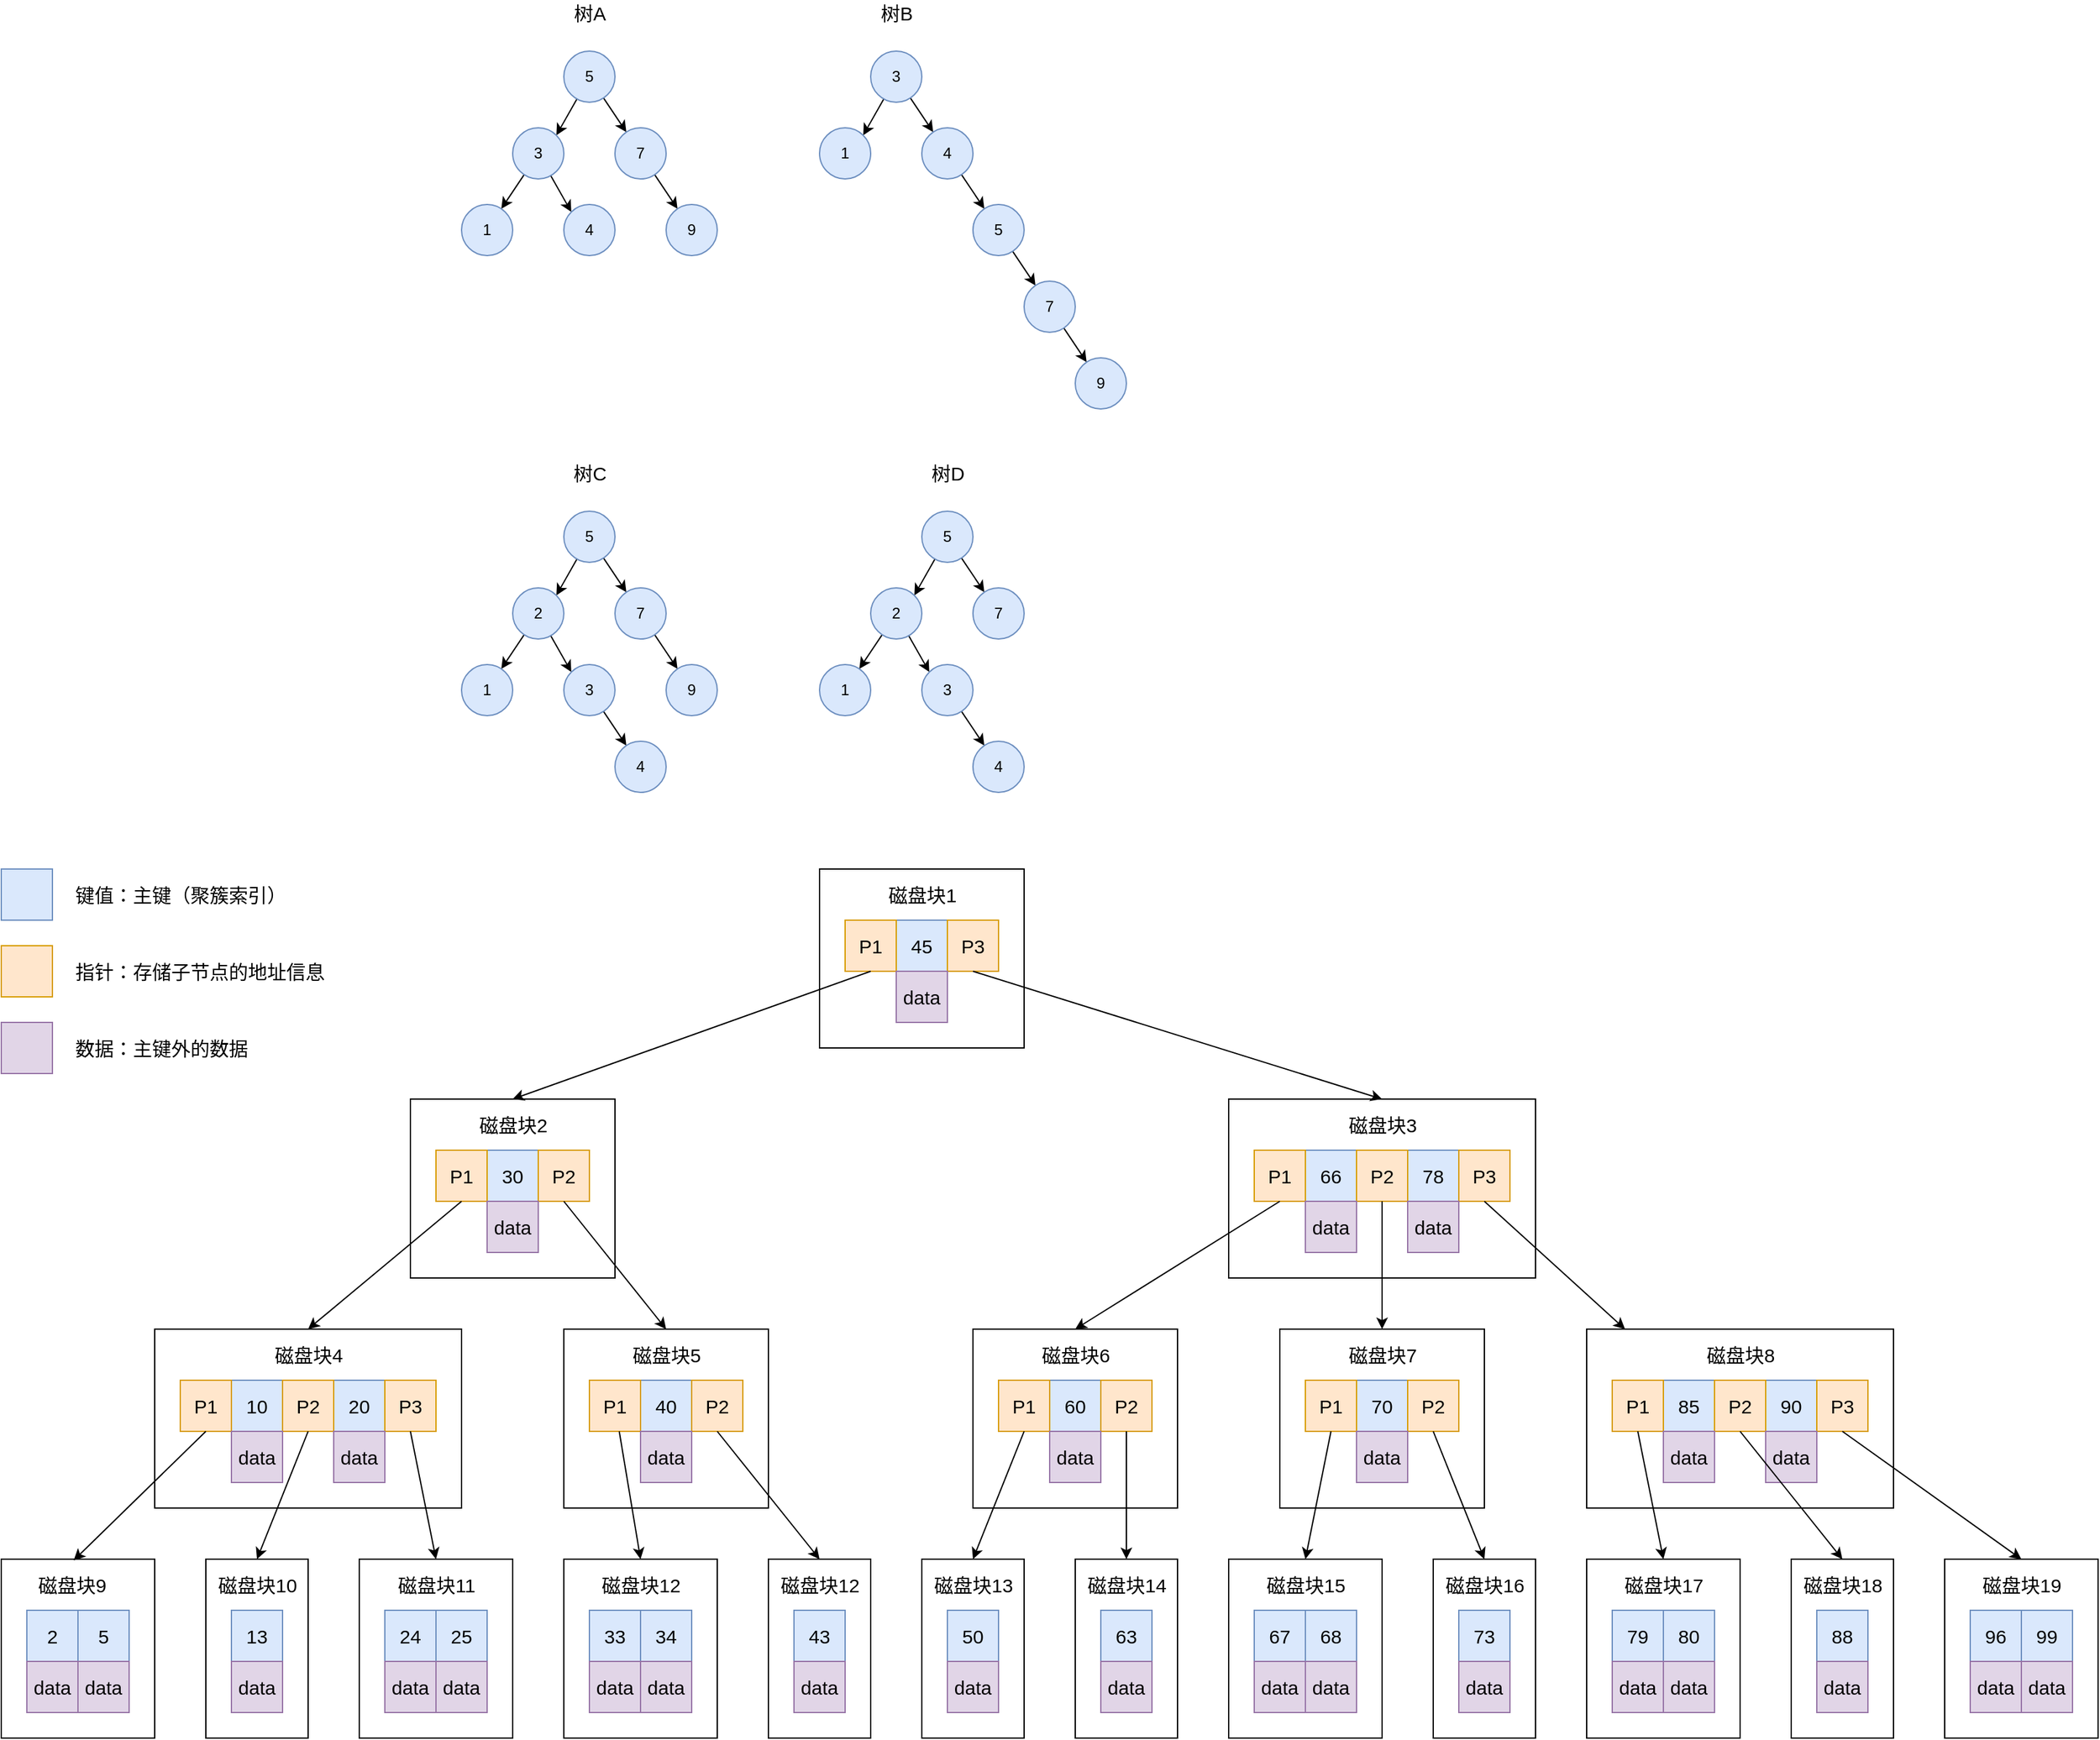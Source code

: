 <mxfile version="19.0.0" type="github">
  <diagram id="R_80vvvkc3iU0kmPE42c" name="Page-1">
    <mxGraphModel dx="1716" dy="377" grid="1" gridSize="10" guides="1" tooltips="1" connect="1" arrows="1" fold="1" page="1" pageScale="1" pageWidth="1000" pageHeight="1000" math="0" shadow="0">
      <root>
        <mxCell id="0" />
        <mxCell id="1" parent="0" />
        <mxCell id="Pf0RHAEw8RVajDY7MxNQ-4" style="rounded=0;orthogonalLoop=1;jettySize=auto;html=1;entryX=1;entryY=0;entryDx=0;entryDy=0;" edge="1" parent="1" source="Pf0RHAEw8RVajDY7MxNQ-1" target="Pf0RHAEw8RVajDY7MxNQ-2">
          <mxGeometry relative="1" as="geometry" />
        </mxCell>
        <mxCell id="Pf0RHAEw8RVajDY7MxNQ-5" style="edgeStyle=none;rounded=0;orthogonalLoop=1;jettySize=auto;html=1;" edge="1" parent="1" source="Pf0RHAEw8RVajDY7MxNQ-1" target="Pf0RHAEw8RVajDY7MxNQ-3">
          <mxGeometry relative="1" as="geometry" />
        </mxCell>
        <mxCell id="Pf0RHAEw8RVajDY7MxNQ-1" value="5" style="ellipse;whiteSpace=wrap;html=1;aspect=fixed;fillColor=#dae8fc;strokeColor=#6c8ebf;" vertex="1" parent="1">
          <mxGeometry x="240" y="120" width="40" height="40" as="geometry" />
        </mxCell>
        <mxCell id="Pf0RHAEw8RVajDY7MxNQ-9" style="edgeStyle=none;rounded=0;orthogonalLoop=1;jettySize=auto;html=1;" edge="1" parent="1" source="Pf0RHAEw8RVajDY7MxNQ-2" target="Pf0RHAEw8RVajDY7MxNQ-6">
          <mxGeometry relative="1" as="geometry" />
        </mxCell>
        <mxCell id="Pf0RHAEw8RVajDY7MxNQ-10" style="edgeStyle=none;rounded=0;orthogonalLoop=1;jettySize=auto;html=1;entryX=0;entryY=0;entryDx=0;entryDy=0;" edge="1" parent="1" source="Pf0RHAEw8RVajDY7MxNQ-2" target="Pf0RHAEw8RVajDY7MxNQ-7">
          <mxGeometry relative="1" as="geometry" />
        </mxCell>
        <mxCell id="Pf0RHAEw8RVajDY7MxNQ-2" value="3" style="ellipse;whiteSpace=wrap;html=1;aspect=fixed;fillColor=#dae8fc;strokeColor=#6c8ebf;" vertex="1" parent="1">
          <mxGeometry x="200" y="180" width="40" height="40" as="geometry" />
        </mxCell>
        <mxCell id="Pf0RHAEw8RVajDY7MxNQ-11" style="edgeStyle=none;rounded=0;orthogonalLoop=1;jettySize=auto;html=1;" edge="1" parent="1" source="Pf0RHAEw8RVajDY7MxNQ-3" target="Pf0RHAEw8RVajDY7MxNQ-8">
          <mxGeometry relative="1" as="geometry" />
        </mxCell>
        <mxCell id="Pf0RHAEw8RVajDY7MxNQ-3" value="7" style="ellipse;whiteSpace=wrap;html=1;aspect=fixed;fillColor=#dae8fc;strokeColor=#6c8ebf;" vertex="1" parent="1">
          <mxGeometry x="280" y="180" width="40" height="40" as="geometry" />
        </mxCell>
        <mxCell id="Pf0RHAEw8RVajDY7MxNQ-6" value="1" style="ellipse;whiteSpace=wrap;html=1;aspect=fixed;fillColor=#dae8fc;strokeColor=#6c8ebf;" vertex="1" parent="1">
          <mxGeometry x="160" y="240" width="40" height="40" as="geometry" />
        </mxCell>
        <mxCell id="Pf0RHAEw8RVajDY7MxNQ-7" value="4" style="ellipse;whiteSpace=wrap;html=1;aspect=fixed;fillColor=#dae8fc;strokeColor=#6c8ebf;" vertex="1" parent="1">
          <mxGeometry x="240" y="240" width="40" height="40" as="geometry" />
        </mxCell>
        <mxCell id="Pf0RHAEw8RVajDY7MxNQ-8" value="9" style="ellipse;whiteSpace=wrap;html=1;aspect=fixed;fillColor=#dae8fc;strokeColor=#6c8ebf;" vertex="1" parent="1">
          <mxGeometry x="320" y="240" width="40" height="40" as="geometry" />
        </mxCell>
        <mxCell id="Pf0RHAEw8RVajDY7MxNQ-12" style="rounded=0;orthogonalLoop=1;jettySize=auto;html=1;entryX=1;entryY=0;entryDx=0;entryDy=0;" edge="1" parent="1" source="Pf0RHAEw8RVajDY7MxNQ-14" target="Pf0RHAEw8RVajDY7MxNQ-17">
          <mxGeometry relative="1" as="geometry" />
        </mxCell>
        <mxCell id="Pf0RHAEw8RVajDY7MxNQ-13" style="edgeStyle=none;rounded=0;orthogonalLoop=1;jettySize=auto;html=1;" edge="1" parent="1" source="Pf0RHAEw8RVajDY7MxNQ-14" target="Pf0RHAEw8RVajDY7MxNQ-19">
          <mxGeometry relative="1" as="geometry" />
        </mxCell>
        <mxCell id="Pf0RHAEw8RVajDY7MxNQ-14" value="3" style="ellipse;whiteSpace=wrap;html=1;aspect=fixed;fillColor=#dae8fc;strokeColor=#6c8ebf;" vertex="1" parent="1">
          <mxGeometry x="480" y="120" width="40" height="40" as="geometry" />
        </mxCell>
        <mxCell id="Pf0RHAEw8RVajDY7MxNQ-17" value="1" style="ellipse;whiteSpace=wrap;html=1;aspect=fixed;fillColor=#dae8fc;strokeColor=#6c8ebf;" vertex="1" parent="1">
          <mxGeometry x="440" y="180" width="40" height="40" as="geometry" />
        </mxCell>
        <mxCell id="Pf0RHAEw8RVajDY7MxNQ-18" style="edgeStyle=none;rounded=0;orthogonalLoop=1;jettySize=auto;html=1;" edge="1" parent="1" source="Pf0RHAEw8RVajDY7MxNQ-19" target="Pf0RHAEw8RVajDY7MxNQ-22">
          <mxGeometry relative="1" as="geometry" />
        </mxCell>
        <mxCell id="Pf0RHAEw8RVajDY7MxNQ-19" value="4" style="ellipse;whiteSpace=wrap;html=1;aspect=fixed;fillColor=#dae8fc;strokeColor=#6c8ebf;" vertex="1" parent="1">
          <mxGeometry x="520" y="180" width="40" height="40" as="geometry" />
        </mxCell>
        <mxCell id="Pf0RHAEw8RVajDY7MxNQ-24" style="edgeStyle=none;rounded=0;orthogonalLoop=1;jettySize=auto;html=1;" edge="1" parent="1" source="Pf0RHAEw8RVajDY7MxNQ-22" target="Pf0RHAEw8RVajDY7MxNQ-23">
          <mxGeometry relative="1" as="geometry" />
        </mxCell>
        <mxCell id="Pf0RHAEw8RVajDY7MxNQ-22" value="5" style="ellipse;whiteSpace=wrap;html=1;aspect=fixed;fillColor=#dae8fc;strokeColor=#6c8ebf;" vertex="1" parent="1">
          <mxGeometry x="560" y="240" width="40" height="40" as="geometry" />
        </mxCell>
        <mxCell id="Pf0RHAEw8RVajDY7MxNQ-28" style="edgeStyle=none;rounded=0;orthogonalLoop=1;jettySize=auto;html=1;fontSize=15;" edge="1" parent="1" source="Pf0RHAEw8RVajDY7MxNQ-23" target="Pf0RHAEw8RVajDY7MxNQ-27">
          <mxGeometry relative="1" as="geometry" />
        </mxCell>
        <mxCell id="Pf0RHAEw8RVajDY7MxNQ-23" value="7" style="ellipse;whiteSpace=wrap;html=1;aspect=fixed;fillColor=#dae8fc;strokeColor=#6c8ebf;" vertex="1" parent="1">
          <mxGeometry x="600" y="300" width="40" height="40" as="geometry" />
        </mxCell>
        <mxCell id="Pf0RHAEw8RVajDY7MxNQ-25" value="树A" style="text;html=1;align=center;verticalAlign=middle;resizable=0;points=[];autosize=1;strokeColor=none;fillColor=none;fontSize=15;" vertex="1" parent="1">
          <mxGeometry x="240" y="80" width="40" height="20" as="geometry" />
        </mxCell>
        <mxCell id="Pf0RHAEw8RVajDY7MxNQ-26" value="树B" style="text;html=1;align=center;verticalAlign=middle;resizable=0;points=[];autosize=1;strokeColor=none;fillColor=none;fontSize=15;" vertex="1" parent="1">
          <mxGeometry x="480" y="80" width="40" height="20" as="geometry" />
        </mxCell>
        <mxCell id="Pf0RHAEw8RVajDY7MxNQ-27" value="9" style="ellipse;whiteSpace=wrap;html=1;aspect=fixed;fillColor=#dae8fc;strokeColor=#6c8ebf;" vertex="1" parent="1">
          <mxGeometry x="640" y="360" width="40" height="40" as="geometry" />
        </mxCell>
        <mxCell id="Pf0RHAEw8RVajDY7MxNQ-29" style="rounded=0;orthogonalLoop=1;jettySize=auto;html=1;entryX=1;entryY=0;entryDx=0;entryDy=0;" edge="1" parent="1" source="Pf0RHAEw8RVajDY7MxNQ-31" target="Pf0RHAEw8RVajDY7MxNQ-34">
          <mxGeometry relative="1" as="geometry" />
        </mxCell>
        <mxCell id="Pf0RHAEw8RVajDY7MxNQ-30" style="edgeStyle=none;rounded=0;orthogonalLoop=1;jettySize=auto;html=1;" edge="1" parent="1" source="Pf0RHAEw8RVajDY7MxNQ-31" target="Pf0RHAEw8RVajDY7MxNQ-36">
          <mxGeometry relative="1" as="geometry" />
        </mxCell>
        <mxCell id="Pf0RHAEw8RVajDY7MxNQ-31" value="5" style="ellipse;whiteSpace=wrap;html=1;aspect=fixed;fillColor=#dae8fc;strokeColor=#6c8ebf;" vertex="1" parent="1">
          <mxGeometry x="240" y="480" width="40" height="40" as="geometry" />
        </mxCell>
        <mxCell id="Pf0RHAEw8RVajDY7MxNQ-32" style="edgeStyle=none;rounded=0;orthogonalLoop=1;jettySize=auto;html=1;" edge="1" parent="1" source="Pf0RHAEw8RVajDY7MxNQ-34" target="Pf0RHAEw8RVajDY7MxNQ-37">
          <mxGeometry relative="1" as="geometry" />
        </mxCell>
        <mxCell id="Pf0RHAEw8RVajDY7MxNQ-33" style="edgeStyle=none;rounded=0;orthogonalLoop=1;jettySize=auto;html=1;entryX=0;entryY=0;entryDx=0;entryDy=0;" edge="1" parent="1" source="Pf0RHAEw8RVajDY7MxNQ-34" target="Pf0RHAEw8RVajDY7MxNQ-38">
          <mxGeometry relative="1" as="geometry" />
        </mxCell>
        <mxCell id="Pf0RHAEw8RVajDY7MxNQ-34" value="2" style="ellipse;whiteSpace=wrap;html=1;aspect=fixed;fillColor=#dae8fc;strokeColor=#6c8ebf;" vertex="1" parent="1">
          <mxGeometry x="200" y="540" width="40" height="40" as="geometry" />
        </mxCell>
        <mxCell id="Pf0RHAEw8RVajDY7MxNQ-35" style="edgeStyle=none;rounded=0;orthogonalLoop=1;jettySize=auto;html=1;" edge="1" parent="1" source="Pf0RHAEw8RVajDY7MxNQ-36" target="Pf0RHAEw8RVajDY7MxNQ-39">
          <mxGeometry relative="1" as="geometry" />
        </mxCell>
        <mxCell id="Pf0RHAEw8RVajDY7MxNQ-36" value="7" style="ellipse;whiteSpace=wrap;html=1;aspect=fixed;fillColor=#dae8fc;strokeColor=#6c8ebf;" vertex="1" parent="1">
          <mxGeometry x="280" y="540" width="40" height="40" as="geometry" />
        </mxCell>
        <mxCell id="Pf0RHAEw8RVajDY7MxNQ-37" value="1" style="ellipse;whiteSpace=wrap;html=1;aspect=fixed;fillColor=#dae8fc;strokeColor=#6c8ebf;" vertex="1" parent="1">
          <mxGeometry x="160" y="600" width="40" height="40" as="geometry" />
        </mxCell>
        <mxCell id="Pf0RHAEw8RVajDY7MxNQ-42" style="edgeStyle=none;rounded=0;orthogonalLoop=1;jettySize=auto;html=1;fontSize=15;" edge="1" parent="1" source="Pf0RHAEw8RVajDY7MxNQ-38" target="Pf0RHAEw8RVajDY7MxNQ-41">
          <mxGeometry relative="1" as="geometry" />
        </mxCell>
        <mxCell id="Pf0RHAEw8RVajDY7MxNQ-38" value="3" style="ellipse;whiteSpace=wrap;html=1;aspect=fixed;fillColor=#dae8fc;strokeColor=#6c8ebf;" vertex="1" parent="1">
          <mxGeometry x="240" y="600" width="40" height="40" as="geometry" />
        </mxCell>
        <mxCell id="Pf0RHAEw8RVajDY7MxNQ-39" value="9" style="ellipse;whiteSpace=wrap;html=1;aspect=fixed;fillColor=#dae8fc;strokeColor=#6c8ebf;" vertex="1" parent="1">
          <mxGeometry x="320" y="600" width="40" height="40" as="geometry" />
        </mxCell>
        <mxCell id="Pf0RHAEw8RVajDY7MxNQ-40" value="树C" style="text;html=1;align=center;verticalAlign=middle;resizable=0;points=[];autosize=1;strokeColor=none;fillColor=none;fontSize=15;" vertex="1" parent="1">
          <mxGeometry x="240" y="440" width="40" height="20" as="geometry" />
        </mxCell>
        <mxCell id="Pf0RHAEw8RVajDY7MxNQ-41" value="4" style="ellipse;whiteSpace=wrap;html=1;aspect=fixed;fillColor=#dae8fc;strokeColor=#6c8ebf;" vertex="1" parent="1">
          <mxGeometry x="280" y="660" width="40" height="40" as="geometry" />
        </mxCell>
        <mxCell id="Pf0RHAEw8RVajDY7MxNQ-43" style="rounded=0;orthogonalLoop=1;jettySize=auto;html=1;entryX=1;entryY=0;entryDx=0;entryDy=0;" edge="1" parent="1" source="Pf0RHAEw8RVajDY7MxNQ-45" target="Pf0RHAEw8RVajDY7MxNQ-48">
          <mxGeometry relative="1" as="geometry" />
        </mxCell>
        <mxCell id="Pf0RHAEw8RVajDY7MxNQ-44" style="edgeStyle=none;rounded=0;orthogonalLoop=1;jettySize=auto;html=1;" edge="1" parent="1" source="Pf0RHAEw8RVajDY7MxNQ-45" target="Pf0RHAEw8RVajDY7MxNQ-50">
          <mxGeometry relative="1" as="geometry" />
        </mxCell>
        <mxCell id="Pf0RHAEw8RVajDY7MxNQ-45" value="5" style="ellipse;whiteSpace=wrap;html=1;aspect=fixed;fillColor=#dae8fc;strokeColor=#6c8ebf;" vertex="1" parent="1">
          <mxGeometry x="520" y="480" width="40" height="40" as="geometry" />
        </mxCell>
        <mxCell id="Pf0RHAEw8RVajDY7MxNQ-46" style="edgeStyle=none;rounded=0;orthogonalLoop=1;jettySize=auto;html=1;" edge="1" parent="1" source="Pf0RHAEw8RVajDY7MxNQ-48" target="Pf0RHAEw8RVajDY7MxNQ-51">
          <mxGeometry relative="1" as="geometry" />
        </mxCell>
        <mxCell id="Pf0RHAEw8RVajDY7MxNQ-47" style="edgeStyle=none;rounded=0;orthogonalLoop=1;jettySize=auto;html=1;entryX=0;entryY=0;entryDx=0;entryDy=0;" edge="1" parent="1" source="Pf0RHAEw8RVajDY7MxNQ-48" target="Pf0RHAEw8RVajDY7MxNQ-53">
          <mxGeometry relative="1" as="geometry" />
        </mxCell>
        <mxCell id="Pf0RHAEw8RVajDY7MxNQ-48" value="2" style="ellipse;whiteSpace=wrap;html=1;aspect=fixed;fillColor=#dae8fc;strokeColor=#6c8ebf;" vertex="1" parent="1">
          <mxGeometry x="480" y="540" width="40" height="40" as="geometry" />
        </mxCell>
        <mxCell id="Pf0RHAEw8RVajDY7MxNQ-50" value="7" style="ellipse;whiteSpace=wrap;html=1;aspect=fixed;fillColor=#dae8fc;strokeColor=#6c8ebf;" vertex="1" parent="1">
          <mxGeometry x="560" y="540" width="40" height="40" as="geometry" />
        </mxCell>
        <mxCell id="Pf0RHAEw8RVajDY7MxNQ-51" value="1" style="ellipse;whiteSpace=wrap;html=1;aspect=fixed;fillColor=#dae8fc;strokeColor=#6c8ebf;" vertex="1" parent="1">
          <mxGeometry x="440" y="600" width="40" height="40" as="geometry" />
        </mxCell>
        <mxCell id="Pf0RHAEw8RVajDY7MxNQ-52" style="edgeStyle=none;rounded=0;orthogonalLoop=1;jettySize=auto;html=1;fontSize=15;" edge="1" parent="1" source="Pf0RHAEw8RVajDY7MxNQ-53" target="Pf0RHAEw8RVajDY7MxNQ-56">
          <mxGeometry relative="1" as="geometry" />
        </mxCell>
        <mxCell id="Pf0RHAEw8RVajDY7MxNQ-53" value="3" style="ellipse;whiteSpace=wrap;html=1;aspect=fixed;fillColor=#dae8fc;strokeColor=#6c8ebf;" vertex="1" parent="1">
          <mxGeometry x="520" y="600" width="40" height="40" as="geometry" />
        </mxCell>
        <mxCell id="Pf0RHAEw8RVajDY7MxNQ-55" value="树D" style="text;html=1;align=center;verticalAlign=middle;resizable=0;points=[];autosize=1;strokeColor=none;fillColor=none;fontSize=15;" vertex="1" parent="1">
          <mxGeometry x="520" y="440" width="40" height="20" as="geometry" />
        </mxCell>
        <mxCell id="Pf0RHAEw8RVajDY7MxNQ-56" value="4" style="ellipse;whiteSpace=wrap;html=1;aspect=fixed;fillColor=#dae8fc;strokeColor=#6c8ebf;" vertex="1" parent="1">
          <mxGeometry x="560" y="660" width="40" height="40" as="geometry" />
        </mxCell>
        <mxCell id="Pf0RHAEw8RVajDY7MxNQ-81" value="" style="group" vertex="1" connectable="0" parent="1">
          <mxGeometry x="760" y="940" width="240" height="140" as="geometry" />
        </mxCell>
        <mxCell id="Pf0RHAEw8RVajDY7MxNQ-82" value="" style="rounded=0;whiteSpace=wrap;html=1;fontSize=15;" vertex="1" parent="Pf0RHAEw8RVajDY7MxNQ-81">
          <mxGeometry width="240" height="140" as="geometry" />
        </mxCell>
        <mxCell id="Pf0RHAEw8RVajDY7MxNQ-83" value="" style="rounded=0;whiteSpace=wrap;html=1;fontSize=15;" vertex="1" parent="Pf0RHAEw8RVajDY7MxNQ-81">
          <mxGeometry x="20" y="40" width="40" height="40" as="geometry" />
        </mxCell>
        <mxCell id="Pf0RHAEw8RVajDY7MxNQ-84" value="66" style="rounded=0;whiteSpace=wrap;html=1;fontSize=15;fillColor=#dae8fc;strokeColor=#6c8ebf;" vertex="1" parent="Pf0RHAEw8RVajDY7MxNQ-81">
          <mxGeometry x="60" y="40" width="40" height="40" as="geometry" />
        </mxCell>
        <mxCell id="Pf0RHAEw8RVajDY7MxNQ-85" value="" style="rounded=0;whiteSpace=wrap;html=1;fontSize=15;" vertex="1" parent="Pf0RHAEw8RVajDY7MxNQ-81">
          <mxGeometry x="100" y="40" width="40" height="40" as="geometry" />
        </mxCell>
        <mxCell id="Pf0RHAEw8RVajDY7MxNQ-86" value="78" style="rounded=0;whiteSpace=wrap;html=1;fontSize=15;fillColor=#dae8fc;strokeColor=#6c8ebf;" vertex="1" parent="Pf0RHAEw8RVajDY7MxNQ-81">
          <mxGeometry x="140" y="40" width="40" height="40" as="geometry" />
        </mxCell>
        <mxCell id="Pf0RHAEw8RVajDY7MxNQ-87" value="P3" style="rounded=0;whiteSpace=wrap;html=1;fontSize=15;fillColor=#ffe6cc;strokeColor=#d79b00;" vertex="1" parent="Pf0RHAEw8RVajDY7MxNQ-81">
          <mxGeometry x="180" y="40" width="40" height="40" as="geometry" />
        </mxCell>
        <mxCell id="Pf0RHAEw8RVajDY7MxNQ-88" value="P1" style="rounded=0;whiteSpace=wrap;html=1;fontSize=15;fillColor=#ffe6cc;strokeColor=#d79b00;" vertex="1" parent="Pf0RHAEw8RVajDY7MxNQ-81">
          <mxGeometry x="20" y="40" width="40" height="40" as="geometry" />
        </mxCell>
        <mxCell id="Pf0RHAEw8RVajDY7MxNQ-89" value="P2" style="rounded=0;whiteSpace=wrap;html=1;fontSize=15;fillColor=#ffe6cc;strokeColor=#d79b00;" vertex="1" parent="Pf0RHAEw8RVajDY7MxNQ-81">
          <mxGeometry x="100" y="40" width="40" height="40" as="geometry" />
        </mxCell>
        <mxCell id="Pf0RHAEw8RVajDY7MxNQ-90" value="data" style="rounded=0;whiteSpace=wrap;html=1;fontSize=15;fillColor=#e1d5e7;strokeColor=#9673a6;" vertex="1" parent="Pf0RHAEw8RVajDY7MxNQ-81">
          <mxGeometry x="140" y="80" width="40" height="40" as="geometry" />
        </mxCell>
        <mxCell id="Pf0RHAEw8RVajDY7MxNQ-91" value="data" style="rounded=0;whiteSpace=wrap;html=1;fontSize=15;fillColor=#e1d5e7;strokeColor=#9673a6;" vertex="1" parent="Pf0RHAEw8RVajDY7MxNQ-81">
          <mxGeometry x="60" y="80" width="40" height="40" as="geometry" />
        </mxCell>
        <mxCell id="Pf0RHAEw8RVajDY7MxNQ-92" value="磁盘块3" style="text;html=1;align=center;verticalAlign=middle;resizable=0;points=[];autosize=1;strokeColor=none;fillColor=none;fontSize=15;" vertex="1" parent="Pf0RHAEw8RVajDY7MxNQ-81">
          <mxGeometry x="85" y="10" width="70" height="20" as="geometry" />
        </mxCell>
        <mxCell id="Pf0RHAEw8RVajDY7MxNQ-95" value="" style="group" vertex="1" connectable="0" parent="1">
          <mxGeometry x="120" y="940" width="160" height="140" as="geometry" />
        </mxCell>
        <mxCell id="Pf0RHAEw8RVajDY7MxNQ-70" value="" style="rounded=0;whiteSpace=wrap;html=1;fontSize=15;" vertex="1" parent="Pf0RHAEw8RVajDY7MxNQ-95">
          <mxGeometry width="160" height="140" as="geometry" />
        </mxCell>
        <mxCell id="Pf0RHAEw8RVajDY7MxNQ-71" value="" style="rounded=0;whiteSpace=wrap;html=1;fontSize=15;" vertex="1" parent="Pf0RHAEw8RVajDY7MxNQ-95">
          <mxGeometry x="20" y="40" width="40" height="40" as="geometry" />
        </mxCell>
        <mxCell id="Pf0RHAEw8RVajDY7MxNQ-72" value="30" style="rounded=0;whiteSpace=wrap;html=1;fontSize=15;fillColor=#dae8fc;strokeColor=#6c8ebf;" vertex="1" parent="Pf0RHAEw8RVajDY7MxNQ-95">
          <mxGeometry x="60" y="40" width="40" height="40" as="geometry" />
        </mxCell>
        <mxCell id="Pf0RHAEw8RVajDY7MxNQ-73" value="" style="rounded=0;whiteSpace=wrap;html=1;fontSize=15;" vertex="1" parent="Pf0RHAEw8RVajDY7MxNQ-95">
          <mxGeometry x="100" y="40" width="40" height="40" as="geometry" />
        </mxCell>
        <mxCell id="Pf0RHAEw8RVajDY7MxNQ-76" value="P1" style="rounded=0;whiteSpace=wrap;html=1;fontSize=15;fillColor=#ffe6cc;strokeColor=#d79b00;" vertex="1" parent="Pf0RHAEw8RVajDY7MxNQ-95">
          <mxGeometry x="20" y="40" width="40" height="40" as="geometry" />
        </mxCell>
        <mxCell id="Pf0RHAEw8RVajDY7MxNQ-77" value="P2" style="rounded=0;whiteSpace=wrap;html=1;fontSize=15;fillColor=#ffe6cc;strokeColor=#d79b00;" vertex="1" parent="Pf0RHAEw8RVajDY7MxNQ-95">
          <mxGeometry x="100" y="40" width="40" height="40" as="geometry" />
        </mxCell>
        <mxCell id="Pf0RHAEw8RVajDY7MxNQ-79" value="data" style="rounded=0;whiteSpace=wrap;html=1;fontSize=15;fillColor=#e1d5e7;strokeColor=#9673a6;" vertex="1" parent="Pf0RHAEw8RVajDY7MxNQ-95">
          <mxGeometry x="60" y="80" width="40" height="40" as="geometry" />
        </mxCell>
        <mxCell id="Pf0RHAEw8RVajDY7MxNQ-80" value="磁盘块2" style="text;html=1;align=center;verticalAlign=middle;resizable=0;points=[];autosize=1;strokeColor=none;fillColor=none;fontSize=15;" vertex="1" parent="Pf0RHAEw8RVajDY7MxNQ-95">
          <mxGeometry x="45" y="10" width="70" height="20" as="geometry" />
        </mxCell>
        <mxCell id="Pf0RHAEw8RVajDY7MxNQ-96" value="" style="group" vertex="1" connectable="0" parent="1">
          <mxGeometry x="-80" y="1120" width="240" height="140" as="geometry" />
        </mxCell>
        <mxCell id="Pf0RHAEw8RVajDY7MxNQ-97" value="" style="rounded=0;whiteSpace=wrap;html=1;fontSize=15;" vertex="1" parent="Pf0RHAEw8RVajDY7MxNQ-96">
          <mxGeometry width="240" height="140" as="geometry" />
        </mxCell>
        <mxCell id="Pf0RHAEw8RVajDY7MxNQ-98" value="" style="rounded=0;whiteSpace=wrap;html=1;fontSize=15;" vertex="1" parent="Pf0RHAEw8RVajDY7MxNQ-96">
          <mxGeometry x="20" y="40" width="40" height="40" as="geometry" />
        </mxCell>
        <mxCell id="Pf0RHAEw8RVajDY7MxNQ-99" value="10" style="rounded=0;whiteSpace=wrap;html=1;fontSize=15;fillColor=#dae8fc;strokeColor=#6c8ebf;" vertex="1" parent="Pf0RHAEw8RVajDY7MxNQ-96">
          <mxGeometry x="60" y="40" width="40" height="40" as="geometry" />
        </mxCell>
        <mxCell id="Pf0RHAEw8RVajDY7MxNQ-100" value="" style="rounded=0;whiteSpace=wrap;html=1;fontSize=15;" vertex="1" parent="Pf0RHAEw8RVajDY7MxNQ-96">
          <mxGeometry x="100" y="40" width="40" height="40" as="geometry" />
        </mxCell>
        <mxCell id="Pf0RHAEw8RVajDY7MxNQ-101" value="20" style="rounded=0;whiteSpace=wrap;html=1;fontSize=15;fillColor=#dae8fc;strokeColor=#6c8ebf;" vertex="1" parent="Pf0RHAEw8RVajDY7MxNQ-96">
          <mxGeometry x="140" y="40" width="40" height="40" as="geometry" />
        </mxCell>
        <mxCell id="Pf0RHAEw8RVajDY7MxNQ-102" value="P3" style="rounded=0;whiteSpace=wrap;html=1;fontSize=15;fillColor=#ffe6cc;strokeColor=#d79b00;" vertex="1" parent="Pf0RHAEw8RVajDY7MxNQ-96">
          <mxGeometry x="180" y="40" width="40" height="40" as="geometry" />
        </mxCell>
        <mxCell id="Pf0RHAEw8RVajDY7MxNQ-103" value="P1" style="rounded=0;whiteSpace=wrap;html=1;fontSize=15;fillColor=#ffe6cc;strokeColor=#d79b00;" vertex="1" parent="Pf0RHAEw8RVajDY7MxNQ-96">
          <mxGeometry x="20" y="40" width="40" height="40" as="geometry" />
        </mxCell>
        <mxCell id="Pf0RHAEw8RVajDY7MxNQ-104" value="P2" style="rounded=0;whiteSpace=wrap;html=1;fontSize=15;fillColor=#ffe6cc;strokeColor=#d79b00;" vertex="1" parent="Pf0RHAEw8RVajDY7MxNQ-96">
          <mxGeometry x="100" y="40" width="40" height="40" as="geometry" />
        </mxCell>
        <mxCell id="Pf0RHAEw8RVajDY7MxNQ-105" value="data" style="rounded=0;whiteSpace=wrap;html=1;fontSize=15;fillColor=#e1d5e7;strokeColor=#9673a6;" vertex="1" parent="Pf0RHAEw8RVajDY7MxNQ-96">
          <mxGeometry x="140" y="80" width="40" height="40" as="geometry" />
        </mxCell>
        <mxCell id="Pf0RHAEw8RVajDY7MxNQ-106" value="data" style="rounded=0;whiteSpace=wrap;html=1;fontSize=15;fillColor=#e1d5e7;strokeColor=#9673a6;" vertex="1" parent="Pf0RHAEw8RVajDY7MxNQ-96">
          <mxGeometry x="60" y="80" width="40" height="40" as="geometry" />
        </mxCell>
        <mxCell id="Pf0RHAEw8RVajDY7MxNQ-107" value="磁盘块4" style="text;html=1;align=center;verticalAlign=middle;resizable=0;points=[];autosize=1;strokeColor=none;fillColor=none;fontSize=15;" vertex="1" parent="Pf0RHAEw8RVajDY7MxNQ-96">
          <mxGeometry x="85" y="10" width="70" height="20" as="geometry" />
        </mxCell>
        <mxCell id="Pf0RHAEw8RVajDY7MxNQ-108" style="edgeStyle=none;rounded=0;orthogonalLoop=1;jettySize=auto;html=1;entryX=0.5;entryY=0;entryDx=0;entryDy=0;fontSize=15;exitX=0.5;exitY=1;exitDx=0;exitDy=0;" edge="1" parent="1" source="Pf0RHAEw8RVajDY7MxNQ-76" target="Pf0RHAEw8RVajDY7MxNQ-97">
          <mxGeometry relative="1" as="geometry" />
        </mxCell>
        <mxCell id="Pf0RHAEw8RVajDY7MxNQ-109" value="" style="group" vertex="1" connectable="0" parent="1">
          <mxGeometry x="240" y="1120" width="160" height="140" as="geometry" />
        </mxCell>
        <mxCell id="Pf0RHAEw8RVajDY7MxNQ-110" value="" style="rounded=0;whiteSpace=wrap;html=1;fontSize=15;" vertex="1" parent="Pf0RHAEw8RVajDY7MxNQ-109">
          <mxGeometry width="160" height="140" as="geometry" />
        </mxCell>
        <mxCell id="Pf0RHAEw8RVajDY7MxNQ-111" value="" style="rounded=0;whiteSpace=wrap;html=1;fontSize=15;" vertex="1" parent="Pf0RHAEw8RVajDY7MxNQ-109">
          <mxGeometry x="20" y="40" width="40" height="40" as="geometry" />
        </mxCell>
        <mxCell id="Pf0RHAEw8RVajDY7MxNQ-112" value="40" style="rounded=0;whiteSpace=wrap;html=1;fontSize=15;fillColor=#dae8fc;strokeColor=#6c8ebf;" vertex="1" parent="Pf0RHAEw8RVajDY7MxNQ-109">
          <mxGeometry x="60" y="40" width="40" height="40" as="geometry" />
        </mxCell>
        <mxCell id="Pf0RHAEw8RVajDY7MxNQ-113" value="" style="rounded=0;whiteSpace=wrap;html=1;fontSize=15;" vertex="1" parent="Pf0RHAEw8RVajDY7MxNQ-109">
          <mxGeometry x="100" y="40" width="40" height="40" as="geometry" />
        </mxCell>
        <mxCell id="Pf0RHAEw8RVajDY7MxNQ-114" value="P1" style="rounded=0;whiteSpace=wrap;html=1;fontSize=15;fillColor=#ffe6cc;strokeColor=#d79b00;" vertex="1" parent="Pf0RHAEw8RVajDY7MxNQ-109">
          <mxGeometry x="20" y="40" width="40" height="40" as="geometry" />
        </mxCell>
        <mxCell id="Pf0RHAEw8RVajDY7MxNQ-115" value="P2" style="rounded=0;whiteSpace=wrap;html=1;fontSize=15;fillColor=#ffe6cc;strokeColor=#d79b00;" vertex="1" parent="Pf0RHAEw8RVajDY7MxNQ-109">
          <mxGeometry x="100" y="40" width="40" height="40" as="geometry" />
        </mxCell>
        <mxCell id="Pf0RHAEw8RVajDY7MxNQ-116" value="data" style="rounded=0;whiteSpace=wrap;html=1;fontSize=15;fillColor=#e1d5e7;strokeColor=#9673a6;" vertex="1" parent="Pf0RHAEw8RVajDY7MxNQ-109">
          <mxGeometry x="60" y="80" width="40" height="40" as="geometry" />
        </mxCell>
        <mxCell id="Pf0RHAEw8RVajDY7MxNQ-117" value="磁盘块5" style="text;html=1;align=center;verticalAlign=middle;resizable=0;points=[];autosize=1;strokeColor=none;fillColor=none;fontSize=15;" vertex="1" parent="Pf0RHAEw8RVajDY7MxNQ-109">
          <mxGeometry x="45" y="10" width="70" height="20" as="geometry" />
        </mxCell>
        <mxCell id="Pf0RHAEw8RVajDY7MxNQ-118" style="edgeStyle=none;rounded=0;orthogonalLoop=1;jettySize=auto;html=1;entryX=0.5;entryY=0;entryDx=0;entryDy=0;fontSize=15;exitX=0.5;exitY=1;exitDx=0;exitDy=0;" edge="1" parent="1" source="Pf0RHAEw8RVajDY7MxNQ-77" target="Pf0RHAEw8RVajDY7MxNQ-110">
          <mxGeometry relative="1" as="geometry" />
        </mxCell>
        <mxCell id="Pf0RHAEw8RVajDY7MxNQ-139" value="" style="group" vertex="1" connectable="0" parent="1">
          <mxGeometry x="-40" y="1300" width="80" height="140" as="geometry" />
        </mxCell>
        <mxCell id="Pf0RHAEw8RVajDY7MxNQ-129" value="" style="rounded=0;whiteSpace=wrap;html=1;fontSize=15;" vertex="1" parent="Pf0RHAEw8RVajDY7MxNQ-139">
          <mxGeometry width="80" height="140" as="geometry" />
        </mxCell>
        <mxCell id="Pf0RHAEw8RVajDY7MxNQ-131" value="13" style="rounded=0;whiteSpace=wrap;html=1;fontSize=15;fillColor=#dae8fc;strokeColor=#6c8ebf;" vertex="1" parent="Pf0RHAEw8RVajDY7MxNQ-139">
          <mxGeometry x="20" y="40" width="40" height="40" as="geometry" />
        </mxCell>
        <mxCell id="Pf0RHAEw8RVajDY7MxNQ-135" value="data" style="rounded=0;whiteSpace=wrap;html=1;fontSize=15;fillColor=#e1d5e7;strokeColor=#9673a6;" vertex="1" parent="Pf0RHAEw8RVajDY7MxNQ-139">
          <mxGeometry x="20" y="80" width="40" height="40" as="geometry" />
        </mxCell>
        <mxCell id="Pf0RHAEw8RVajDY7MxNQ-136" value="磁盘块10" style="text;html=1;align=center;verticalAlign=middle;resizable=0;points=[];autosize=1;strokeColor=none;fillColor=none;fontSize=15;" vertex="1" parent="Pf0RHAEw8RVajDY7MxNQ-139">
          <mxGeometry y="10" width="80" height="20" as="geometry" />
        </mxCell>
        <mxCell id="Pf0RHAEw8RVajDY7MxNQ-140" value="" style="group" vertex="1" connectable="0" parent="1">
          <mxGeometry x="-200" y="1300" width="120" height="140" as="geometry" />
        </mxCell>
        <mxCell id="Pf0RHAEw8RVajDY7MxNQ-120" value="" style="rounded=0;whiteSpace=wrap;html=1;fontSize=15;" vertex="1" parent="Pf0RHAEw8RVajDY7MxNQ-140">
          <mxGeometry width="120" height="140" as="geometry" />
        </mxCell>
        <mxCell id="Pf0RHAEw8RVajDY7MxNQ-122" value="2" style="rounded=0;whiteSpace=wrap;html=1;fontSize=15;fillColor=#dae8fc;strokeColor=#6c8ebf;" vertex="1" parent="Pf0RHAEw8RVajDY7MxNQ-140">
          <mxGeometry x="20" y="40" width="40" height="40" as="geometry" />
        </mxCell>
        <mxCell id="Pf0RHAEw8RVajDY7MxNQ-126" value="data" style="rounded=0;whiteSpace=wrap;html=1;fontSize=15;fillColor=#e1d5e7;strokeColor=#9673a6;" vertex="1" parent="Pf0RHAEw8RVajDY7MxNQ-140">
          <mxGeometry x="20" y="80" width="40" height="40" as="geometry" />
        </mxCell>
        <mxCell id="Pf0RHAEw8RVajDY7MxNQ-127" value="磁盘块9" style="text;html=1;align=center;verticalAlign=middle;resizable=0;points=[];autosize=1;strokeColor=none;fillColor=none;fontSize=15;" vertex="1" parent="Pf0RHAEw8RVajDY7MxNQ-140">
          <mxGeometry x="20" y="10" width="70" height="20" as="geometry" />
        </mxCell>
        <mxCell id="Pf0RHAEw8RVajDY7MxNQ-137" value="5" style="rounded=0;whiteSpace=wrap;html=1;fontSize=15;fillColor=#dae8fc;strokeColor=#6c8ebf;" vertex="1" parent="Pf0RHAEw8RVajDY7MxNQ-140">
          <mxGeometry x="60" y="40" width="40" height="40" as="geometry" />
        </mxCell>
        <mxCell id="Pf0RHAEw8RVajDY7MxNQ-138" value="data" style="rounded=0;whiteSpace=wrap;html=1;fontSize=15;fillColor=#e1d5e7;strokeColor=#9673a6;" vertex="1" parent="Pf0RHAEw8RVajDY7MxNQ-140">
          <mxGeometry x="60" y="80" width="40" height="40" as="geometry" />
        </mxCell>
        <mxCell id="Pf0RHAEw8RVajDY7MxNQ-141" style="edgeStyle=none;rounded=0;orthogonalLoop=1;jettySize=auto;html=1;entryX=0.472;entryY=0.007;entryDx=0;entryDy=0;entryPerimeter=0;fontSize=15;exitX=0.5;exitY=1;exitDx=0;exitDy=0;" edge="1" parent="1" source="Pf0RHAEw8RVajDY7MxNQ-103" target="Pf0RHAEw8RVajDY7MxNQ-120">
          <mxGeometry relative="1" as="geometry" />
        </mxCell>
        <mxCell id="Pf0RHAEw8RVajDY7MxNQ-149" style="edgeStyle=none;rounded=0;orthogonalLoop=1;jettySize=auto;html=1;entryX=0.5;entryY=0;entryDx=0;entryDy=0;fontSize=15;exitX=0.5;exitY=1;exitDx=0;exitDy=0;" edge="1" parent="1" source="Pf0RHAEw8RVajDY7MxNQ-104" target="Pf0RHAEw8RVajDY7MxNQ-129">
          <mxGeometry relative="1" as="geometry" />
        </mxCell>
        <mxCell id="Pf0RHAEw8RVajDY7MxNQ-150" style="edgeStyle=none;rounded=0;orthogonalLoop=1;jettySize=auto;html=1;entryX=0.5;entryY=0;entryDx=0;entryDy=0;fontSize=15;exitX=0.5;exitY=1;exitDx=0;exitDy=0;" edge="1" parent="1" source="Pf0RHAEw8RVajDY7MxNQ-102" target="Pf0RHAEw8RVajDY7MxNQ-159">
          <mxGeometry relative="1" as="geometry">
            <mxPoint x="120" y="1200" as="sourcePoint" />
            <mxPoint x="120" y="1300" as="targetPoint" />
          </mxGeometry>
        </mxCell>
        <mxCell id="Pf0RHAEw8RVajDY7MxNQ-151" value="" style="group" vertex="1" connectable="0" parent="1">
          <mxGeometry x="240" y="1300" width="120" height="140" as="geometry" />
        </mxCell>
        <mxCell id="Pf0RHAEw8RVajDY7MxNQ-152" value="" style="rounded=0;whiteSpace=wrap;html=1;fontSize=15;" vertex="1" parent="Pf0RHAEw8RVajDY7MxNQ-151">
          <mxGeometry width="120" height="140" as="geometry" />
        </mxCell>
        <mxCell id="Pf0RHAEw8RVajDY7MxNQ-153" value="33" style="rounded=0;whiteSpace=wrap;html=1;fontSize=15;fillColor=#dae8fc;strokeColor=#6c8ebf;" vertex="1" parent="Pf0RHAEw8RVajDY7MxNQ-151">
          <mxGeometry x="20" y="40" width="40" height="40" as="geometry" />
        </mxCell>
        <mxCell id="Pf0RHAEw8RVajDY7MxNQ-154" value="data" style="rounded=0;whiteSpace=wrap;html=1;fontSize=15;fillColor=#e1d5e7;strokeColor=#9673a6;" vertex="1" parent="Pf0RHAEw8RVajDY7MxNQ-151">
          <mxGeometry x="20" y="80" width="40" height="40" as="geometry" />
        </mxCell>
        <mxCell id="Pf0RHAEw8RVajDY7MxNQ-155" value="磁盘块12" style="text;html=1;align=center;verticalAlign=middle;resizable=0;points=[];autosize=1;strokeColor=none;fillColor=none;fontSize=15;" vertex="1" parent="Pf0RHAEw8RVajDY7MxNQ-151">
          <mxGeometry x="20" y="10" width="80" height="20" as="geometry" />
        </mxCell>
        <mxCell id="Pf0RHAEw8RVajDY7MxNQ-156" value="34" style="rounded=0;whiteSpace=wrap;html=1;fontSize=15;fillColor=#dae8fc;strokeColor=#6c8ebf;" vertex="1" parent="Pf0RHAEw8RVajDY7MxNQ-151">
          <mxGeometry x="60" y="40" width="40" height="40" as="geometry" />
        </mxCell>
        <mxCell id="Pf0RHAEw8RVajDY7MxNQ-157" value="data" style="rounded=0;whiteSpace=wrap;html=1;fontSize=15;fillColor=#e1d5e7;strokeColor=#9673a6;" vertex="1" parent="Pf0RHAEw8RVajDY7MxNQ-151">
          <mxGeometry x="60" y="80" width="40" height="40" as="geometry" />
        </mxCell>
        <mxCell id="Pf0RHAEw8RVajDY7MxNQ-158" value="" style="group" vertex="1" connectable="0" parent="1">
          <mxGeometry x="80" y="1300" width="120" height="140" as="geometry" />
        </mxCell>
        <mxCell id="Pf0RHAEw8RVajDY7MxNQ-159" value="" style="rounded=0;whiteSpace=wrap;html=1;fontSize=15;" vertex="1" parent="Pf0RHAEw8RVajDY7MxNQ-158">
          <mxGeometry width="120" height="140" as="geometry" />
        </mxCell>
        <mxCell id="Pf0RHAEw8RVajDY7MxNQ-160" value="24" style="rounded=0;whiteSpace=wrap;html=1;fontSize=15;fillColor=#dae8fc;strokeColor=#6c8ebf;" vertex="1" parent="Pf0RHAEw8RVajDY7MxNQ-158">
          <mxGeometry x="20" y="40" width="40" height="40" as="geometry" />
        </mxCell>
        <mxCell id="Pf0RHAEw8RVajDY7MxNQ-161" value="data" style="rounded=0;whiteSpace=wrap;html=1;fontSize=15;fillColor=#e1d5e7;strokeColor=#9673a6;" vertex="1" parent="Pf0RHAEw8RVajDY7MxNQ-158">
          <mxGeometry x="20" y="80" width="40" height="40" as="geometry" />
        </mxCell>
        <mxCell id="Pf0RHAEw8RVajDY7MxNQ-162" value="磁盘块11" style="text;html=1;align=center;verticalAlign=middle;resizable=0;points=[];autosize=1;strokeColor=none;fillColor=none;fontSize=15;" vertex="1" parent="Pf0RHAEw8RVajDY7MxNQ-158">
          <mxGeometry x="20" y="10" width="80" height="20" as="geometry" />
        </mxCell>
        <mxCell id="Pf0RHAEw8RVajDY7MxNQ-163" value="25" style="rounded=0;whiteSpace=wrap;html=1;fontSize=15;fillColor=#dae8fc;strokeColor=#6c8ebf;" vertex="1" parent="Pf0RHAEw8RVajDY7MxNQ-158">
          <mxGeometry x="60" y="40" width="40" height="40" as="geometry" />
        </mxCell>
        <mxCell id="Pf0RHAEw8RVajDY7MxNQ-164" value="data" style="rounded=0;whiteSpace=wrap;html=1;fontSize=15;fillColor=#e1d5e7;strokeColor=#9673a6;" vertex="1" parent="Pf0RHAEw8RVajDY7MxNQ-158">
          <mxGeometry x="60" y="80" width="40" height="40" as="geometry" />
        </mxCell>
        <mxCell id="Pf0RHAEw8RVajDY7MxNQ-165" style="edgeStyle=none;rounded=0;orthogonalLoop=1;jettySize=auto;html=1;entryX=0.5;entryY=0;entryDx=0;entryDy=0;fontSize=15;" edge="1" parent="1" source="Pf0RHAEw8RVajDY7MxNQ-114" target="Pf0RHAEw8RVajDY7MxNQ-152">
          <mxGeometry relative="1" as="geometry" />
        </mxCell>
        <mxCell id="Pf0RHAEw8RVajDY7MxNQ-166" value="" style="group" vertex="1" connectable="0" parent="1">
          <mxGeometry x="400" y="1300" width="80" height="140" as="geometry" />
        </mxCell>
        <mxCell id="Pf0RHAEw8RVajDY7MxNQ-167" value="" style="rounded=0;whiteSpace=wrap;html=1;fontSize=15;" vertex="1" parent="Pf0RHAEw8RVajDY7MxNQ-166">
          <mxGeometry width="80" height="140" as="geometry" />
        </mxCell>
        <mxCell id="Pf0RHAEw8RVajDY7MxNQ-168" value="43" style="rounded=0;whiteSpace=wrap;html=1;fontSize=15;fillColor=#dae8fc;strokeColor=#6c8ebf;" vertex="1" parent="Pf0RHAEw8RVajDY7MxNQ-166">
          <mxGeometry x="20" y="40" width="40" height="40" as="geometry" />
        </mxCell>
        <mxCell id="Pf0RHAEw8RVajDY7MxNQ-169" value="data" style="rounded=0;whiteSpace=wrap;html=1;fontSize=15;fillColor=#e1d5e7;strokeColor=#9673a6;" vertex="1" parent="Pf0RHAEw8RVajDY7MxNQ-166">
          <mxGeometry x="20" y="80" width="40" height="40" as="geometry" />
        </mxCell>
        <mxCell id="Pf0RHAEw8RVajDY7MxNQ-170" value="磁盘块12" style="text;html=1;align=center;verticalAlign=middle;resizable=0;points=[];autosize=1;strokeColor=none;fillColor=none;fontSize=15;" vertex="1" parent="Pf0RHAEw8RVajDY7MxNQ-166">
          <mxGeometry y="10" width="80" height="20" as="geometry" />
        </mxCell>
        <mxCell id="Pf0RHAEw8RVajDY7MxNQ-171" style="edgeStyle=none;rounded=0;orthogonalLoop=1;jettySize=auto;html=1;entryX=0.5;entryY=0;entryDx=0;entryDy=0;fontSize=15;exitX=0.5;exitY=1;exitDx=0;exitDy=0;" edge="1" parent="1" source="Pf0RHAEw8RVajDY7MxNQ-115" target="Pf0RHAEw8RVajDY7MxNQ-167">
          <mxGeometry relative="1" as="geometry" />
        </mxCell>
        <mxCell id="Pf0RHAEw8RVajDY7MxNQ-172" value="" style="group" vertex="1" connectable="0" parent="1">
          <mxGeometry x="560" y="1120" width="160" height="140" as="geometry" />
        </mxCell>
        <mxCell id="Pf0RHAEw8RVajDY7MxNQ-173" value="" style="rounded=0;whiteSpace=wrap;html=1;fontSize=15;" vertex="1" parent="Pf0RHAEw8RVajDY7MxNQ-172">
          <mxGeometry width="160" height="140" as="geometry" />
        </mxCell>
        <mxCell id="Pf0RHAEw8RVajDY7MxNQ-174" value="" style="rounded=0;whiteSpace=wrap;html=1;fontSize=15;" vertex="1" parent="Pf0RHAEw8RVajDY7MxNQ-172">
          <mxGeometry x="20" y="40" width="40" height="40" as="geometry" />
        </mxCell>
        <mxCell id="Pf0RHAEw8RVajDY7MxNQ-175" value="60" style="rounded=0;whiteSpace=wrap;html=1;fontSize=15;fillColor=#dae8fc;strokeColor=#6c8ebf;" vertex="1" parent="Pf0RHAEw8RVajDY7MxNQ-172">
          <mxGeometry x="60" y="40" width="40" height="40" as="geometry" />
        </mxCell>
        <mxCell id="Pf0RHAEw8RVajDY7MxNQ-176" value="" style="rounded=0;whiteSpace=wrap;html=1;fontSize=15;" vertex="1" parent="Pf0RHAEw8RVajDY7MxNQ-172">
          <mxGeometry x="100" y="40" width="40" height="40" as="geometry" />
        </mxCell>
        <mxCell id="Pf0RHAEw8RVajDY7MxNQ-177" value="P1" style="rounded=0;whiteSpace=wrap;html=1;fontSize=15;fillColor=#ffe6cc;strokeColor=#d79b00;" vertex="1" parent="Pf0RHAEw8RVajDY7MxNQ-172">
          <mxGeometry x="20" y="40" width="40" height="40" as="geometry" />
        </mxCell>
        <mxCell id="Pf0RHAEw8RVajDY7MxNQ-178" value="P2" style="rounded=0;whiteSpace=wrap;html=1;fontSize=15;fillColor=#ffe6cc;strokeColor=#d79b00;" vertex="1" parent="Pf0RHAEw8RVajDY7MxNQ-172">
          <mxGeometry x="100" y="40" width="40" height="40" as="geometry" />
        </mxCell>
        <mxCell id="Pf0RHAEw8RVajDY7MxNQ-179" value="data" style="rounded=0;whiteSpace=wrap;html=1;fontSize=15;fillColor=#e1d5e7;strokeColor=#9673a6;" vertex="1" parent="Pf0RHAEw8RVajDY7MxNQ-172">
          <mxGeometry x="60" y="80" width="40" height="40" as="geometry" />
        </mxCell>
        <mxCell id="Pf0RHAEw8RVajDY7MxNQ-180" value="磁盘块6" style="text;html=1;align=center;verticalAlign=middle;resizable=0;points=[];autosize=1;strokeColor=none;fillColor=none;fontSize=15;" vertex="1" parent="Pf0RHAEw8RVajDY7MxNQ-172">
          <mxGeometry x="45" y="10" width="70" height="20" as="geometry" />
        </mxCell>
        <mxCell id="Pf0RHAEw8RVajDY7MxNQ-181" value="" style="group" vertex="1" connectable="0" parent="1">
          <mxGeometry x="800" y="1120" width="160" height="140" as="geometry" />
        </mxCell>
        <mxCell id="Pf0RHAEw8RVajDY7MxNQ-182" value="" style="rounded=0;whiteSpace=wrap;html=1;fontSize=15;" vertex="1" parent="Pf0RHAEw8RVajDY7MxNQ-181">
          <mxGeometry width="160" height="140" as="geometry" />
        </mxCell>
        <mxCell id="Pf0RHAEw8RVajDY7MxNQ-183" value="" style="rounded=0;whiteSpace=wrap;html=1;fontSize=15;" vertex="1" parent="Pf0RHAEw8RVajDY7MxNQ-181">
          <mxGeometry x="20" y="40" width="40" height="40" as="geometry" />
        </mxCell>
        <mxCell id="Pf0RHAEw8RVajDY7MxNQ-184" value="70" style="rounded=0;whiteSpace=wrap;html=1;fontSize=15;fillColor=#dae8fc;strokeColor=#6c8ebf;" vertex="1" parent="Pf0RHAEw8RVajDY7MxNQ-181">
          <mxGeometry x="60" y="40" width="40" height="40" as="geometry" />
        </mxCell>
        <mxCell id="Pf0RHAEw8RVajDY7MxNQ-185" value="" style="rounded=0;whiteSpace=wrap;html=1;fontSize=15;" vertex="1" parent="Pf0RHAEw8RVajDY7MxNQ-181">
          <mxGeometry x="100" y="40" width="40" height="40" as="geometry" />
        </mxCell>
        <mxCell id="Pf0RHAEw8RVajDY7MxNQ-186" value="P1" style="rounded=0;whiteSpace=wrap;html=1;fontSize=15;fillColor=#ffe6cc;strokeColor=#d79b00;" vertex="1" parent="Pf0RHAEw8RVajDY7MxNQ-181">
          <mxGeometry x="20" y="40" width="40" height="40" as="geometry" />
        </mxCell>
        <mxCell id="Pf0RHAEw8RVajDY7MxNQ-187" value="P2" style="rounded=0;whiteSpace=wrap;html=1;fontSize=15;fillColor=#ffe6cc;strokeColor=#d79b00;" vertex="1" parent="Pf0RHAEw8RVajDY7MxNQ-181">
          <mxGeometry x="100" y="40" width="40" height="40" as="geometry" />
        </mxCell>
        <mxCell id="Pf0RHAEw8RVajDY7MxNQ-188" value="data" style="rounded=0;whiteSpace=wrap;html=1;fontSize=15;fillColor=#e1d5e7;strokeColor=#9673a6;" vertex="1" parent="Pf0RHAEw8RVajDY7MxNQ-181">
          <mxGeometry x="60" y="80" width="40" height="40" as="geometry" />
        </mxCell>
        <mxCell id="Pf0RHAEw8RVajDY7MxNQ-189" value="磁盘块7" style="text;html=1;align=center;verticalAlign=middle;resizable=0;points=[];autosize=1;strokeColor=none;fillColor=none;fontSize=15;" vertex="1" parent="Pf0RHAEw8RVajDY7MxNQ-181">
          <mxGeometry x="45" y="10" width="70" height="20" as="geometry" />
        </mxCell>
        <mxCell id="Pf0RHAEw8RVajDY7MxNQ-190" value="" style="group" vertex="1" connectable="0" parent="1">
          <mxGeometry x="1040" y="1120" width="240" height="140" as="geometry" />
        </mxCell>
        <mxCell id="Pf0RHAEw8RVajDY7MxNQ-191" value="" style="rounded=0;whiteSpace=wrap;html=1;fontSize=15;" vertex="1" parent="Pf0RHAEw8RVajDY7MxNQ-190">
          <mxGeometry width="240" height="140" as="geometry" />
        </mxCell>
        <mxCell id="Pf0RHAEw8RVajDY7MxNQ-192" value="" style="rounded=0;whiteSpace=wrap;html=1;fontSize=15;" vertex="1" parent="Pf0RHAEw8RVajDY7MxNQ-190">
          <mxGeometry x="20" y="40" width="40" height="40" as="geometry" />
        </mxCell>
        <mxCell id="Pf0RHAEw8RVajDY7MxNQ-193" value="85" style="rounded=0;whiteSpace=wrap;html=1;fontSize=15;fillColor=#dae8fc;strokeColor=#6c8ebf;" vertex="1" parent="Pf0RHAEw8RVajDY7MxNQ-190">
          <mxGeometry x="60" y="40" width="40" height="40" as="geometry" />
        </mxCell>
        <mxCell id="Pf0RHAEw8RVajDY7MxNQ-194" value="" style="rounded=0;whiteSpace=wrap;html=1;fontSize=15;" vertex="1" parent="Pf0RHAEw8RVajDY7MxNQ-190">
          <mxGeometry x="100" y="40" width="40" height="40" as="geometry" />
        </mxCell>
        <mxCell id="Pf0RHAEw8RVajDY7MxNQ-195" value="90" style="rounded=0;whiteSpace=wrap;html=1;fontSize=15;fillColor=#dae8fc;strokeColor=#6c8ebf;" vertex="1" parent="Pf0RHAEw8RVajDY7MxNQ-190">
          <mxGeometry x="140" y="40" width="40" height="40" as="geometry" />
        </mxCell>
        <mxCell id="Pf0RHAEw8RVajDY7MxNQ-196" value="P3" style="rounded=0;whiteSpace=wrap;html=1;fontSize=15;fillColor=#ffe6cc;strokeColor=#d79b00;" vertex="1" parent="Pf0RHAEw8RVajDY7MxNQ-190">
          <mxGeometry x="180" y="40" width="40" height="40" as="geometry" />
        </mxCell>
        <mxCell id="Pf0RHAEw8RVajDY7MxNQ-197" value="P1" style="rounded=0;whiteSpace=wrap;html=1;fontSize=15;fillColor=#ffe6cc;strokeColor=#d79b00;" vertex="1" parent="Pf0RHAEw8RVajDY7MxNQ-190">
          <mxGeometry x="20" y="40" width="40" height="40" as="geometry" />
        </mxCell>
        <mxCell id="Pf0RHAEw8RVajDY7MxNQ-198" value="P2" style="rounded=0;whiteSpace=wrap;html=1;fontSize=15;fillColor=#ffe6cc;strokeColor=#d79b00;" vertex="1" parent="Pf0RHAEw8RVajDY7MxNQ-190">
          <mxGeometry x="100" y="40" width="40" height="40" as="geometry" />
        </mxCell>
        <mxCell id="Pf0RHAEw8RVajDY7MxNQ-199" value="data" style="rounded=0;whiteSpace=wrap;html=1;fontSize=15;fillColor=#e1d5e7;strokeColor=#9673a6;" vertex="1" parent="Pf0RHAEw8RVajDY7MxNQ-190">
          <mxGeometry x="140" y="80" width="40" height="40" as="geometry" />
        </mxCell>
        <mxCell id="Pf0RHAEw8RVajDY7MxNQ-200" value="data" style="rounded=0;whiteSpace=wrap;html=1;fontSize=15;fillColor=#e1d5e7;strokeColor=#9673a6;" vertex="1" parent="Pf0RHAEw8RVajDY7MxNQ-190">
          <mxGeometry x="60" y="80" width="40" height="40" as="geometry" />
        </mxCell>
        <mxCell id="Pf0RHAEw8RVajDY7MxNQ-201" value="磁盘块8" style="text;html=1;align=center;verticalAlign=middle;resizable=0;points=[];autosize=1;strokeColor=none;fillColor=none;fontSize=15;" vertex="1" parent="Pf0RHAEw8RVajDY7MxNQ-190">
          <mxGeometry x="85" y="10" width="70" height="20" as="geometry" />
        </mxCell>
        <mxCell id="Pf0RHAEw8RVajDY7MxNQ-202" style="edgeStyle=none;rounded=0;orthogonalLoop=1;jettySize=auto;html=1;entryX=0.5;entryY=0;entryDx=0;entryDy=0;fontSize=15;exitX=0.5;exitY=1;exitDx=0;exitDy=0;" edge="1" parent="1" source="Pf0RHAEw8RVajDY7MxNQ-88" target="Pf0RHAEw8RVajDY7MxNQ-173">
          <mxGeometry relative="1" as="geometry" />
        </mxCell>
        <mxCell id="Pf0RHAEw8RVajDY7MxNQ-203" style="edgeStyle=none;rounded=0;orthogonalLoop=1;jettySize=auto;html=1;entryX=0.5;entryY=0;entryDx=0;entryDy=0;fontSize=15;exitX=0.5;exitY=1;exitDx=0;exitDy=0;" edge="1" parent="1" source="Pf0RHAEw8RVajDY7MxNQ-89" target="Pf0RHAEw8RVajDY7MxNQ-182">
          <mxGeometry relative="1" as="geometry">
            <mxPoint x="800" y="1010" as="sourcePoint" />
          </mxGeometry>
        </mxCell>
        <mxCell id="Pf0RHAEw8RVajDY7MxNQ-204" style="edgeStyle=none;rounded=0;orthogonalLoop=1;jettySize=auto;html=1;fontSize=15;exitX=0.5;exitY=1;exitDx=0;exitDy=0;" edge="1" parent="1" source="Pf0RHAEw8RVajDY7MxNQ-87">
          <mxGeometry relative="1" as="geometry">
            <mxPoint x="1070" y="1120.0" as="targetPoint" />
          </mxGeometry>
        </mxCell>
        <mxCell id="Pf0RHAEw8RVajDY7MxNQ-212" value="" style="group" vertex="1" connectable="0" parent="1">
          <mxGeometry x="520" y="1300" width="80" height="140" as="geometry" />
        </mxCell>
        <mxCell id="Pf0RHAEw8RVajDY7MxNQ-213" value="" style="rounded=0;whiteSpace=wrap;html=1;fontSize=15;" vertex="1" parent="Pf0RHAEw8RVajDY7MxNQ-212">
          <mxGeometry width="80" height="140" as="geometry" />
        </mxCell>
        <mxCell id="Pf0RHAEw8RVajDY7MxNQ-214" value="50" style="rounded=0;whiteSpace=wrap;html=1;fontSize=15;fillColor=#dae8fc;strokeColor=#6c8ebf;" vertex="1" parent="Pf0RHAEw8RVajDY7MxNQ-212">
          <mxGeometry x="20" y="40" width="40" height="40" as="geometry" />
        </mxCell>
        <mxCell id="Pf0RHAEw8RVajDY7MxNQ-215" value="data" style="rounded=0;whiteSpace=wrap;html=1;fontSize=15;fillColor=#e1d5e7;strokeColor=#9673a6;" vertex="1" parent="Pf0RHAEw8RVajDY7MxNQ-212">
          <mxGeometry x="20" y="80" width="40" height="40" as="geometry" />
        </mxCell>
        <mxCell id="Pf0RHAEw8RVajDY7MxNQ-216" value="磁盘块13" style="text;html=1;align=center;verticalAlign=middle;resizable=0;points=[];autosize=1;strokeColor=none;fillColor=none;fontSize=15;" vertex="1" parent="Pf0RHAEw8RVajDY7MxNQ-212">
          <mxGeometry y="10" width="80" height="20" as="geometry" />
        </mxCell>
        <mxCell id="Pf0RHAEw8RVajDY7MxNQ-217" value="" style="group" vertex="1" connectable="0" parent="1">
          <mxGeometry x="640" y="1300" width="80" height="140" as="geometry" />
        </mxCell>
        <mxCell id="Pf0RHAEw8RVajDY7MxNQ-218" value="" style="rounded=0;whiteSpace=wrap;html=1;fontSize=15;" vertex="1" parent="Pf0RHAEw8RVajDY7MxNQ-217">
          <mxGeometry width="80" height="140" as="geometry" />
        </mxCell>
        <mxCell id="Pf0RHAEw8RVajDY7MxNQ-219" value="63" style="rounded=0;whiteSpace=wrap;html=1;fontSize=15;fillColor=#dae8fc;strokeColor=#6c8ebf;" vertex="1" parent="Pf0RHAEw8RVajDY7MxNQ-217">
          <mxGeometry x="20" y="40" width="40" height="40" as="geometry" />
        </mxCell>
        <mxCell id="Pf0RHAEw8RVajDY7MxNQ-220" value="data" style="rounded=0;whiteSpace=wrap;html=1;fontSize=15;fillColor=#e1d5e7;strokeColor=#9673a6;" vertex="1" parent="Pf0RHAEw8RVajDY7MxNQ-217">
          <mxGeometry x="20" y="80" width="40" height="40" as="geometry" />
        </mxCell>
        <mxCell id="Pf0RHAEw8RVajDY7MxNQ-221" value="磁盘块14" style="text;html=1;align=center;verticalAlign=middle;resizable=0;points=[];autosize=1;strokeColor=none;fillColor=none;fontSize=15;" vertex="1" parent="Pf0RHAEw8RVajDY7MxNQ-217">
          <mxGeometry y="10" width="80" height="20" as="geometry" />
        </mxCell>
        <mxCell id="Pf0RHAEw8RVajDY7MxNQ-227" value="" style="group" vertex="1" connectable="0" parent="1">
          <mxGeometry x="760" y="1300" width="120" height="140" as="geometry" />
        </mxCell>
        <mxCell id="Pf0RHAEw8RVajDY7MxNQ-228" value="" style="rounded=0;whiteSpace=wrap;html=1;fontSize=15;" vertex="1" parent="Pf0RHAEw8RVajDY7MxNQ-227">
          <mxGeometry width="120" height="140" as="geometry" />
        </mxCell>
        <mxCell id="Pf0RHAEw8RVajDY7MxNQ-229" value="67" style="rounded=0;whiteSpace=wrap;html=1;fontSize=15;fillColor=#dae8fc;strokeColor=#6c8ebf;" vertex="1" parent="Pf0RHAEw8RVajDY7MxNQ-227">
          <mxGeometry x="20" y="40" width="40" height="40" as="geometry" />
        </mxCell>
        <mxCell id="Pf0RHAEw8RVajDY7MxNQ-230" value="data" style="rounded=0;whiteSpace=wrap;html=1;fontSize=15;fillColor=#e1d5e7;strokeColor=#9673a6;" vertex="1" parent="Pf0RHAEw8RVajDY7MxNQ-227">
          <mxGeometry x="20" y="80" width="40" height="40" as="geometry" />
        </mxCell>
        <mxCell id="Pf0RHAEw8RVajDY7MxNQ-231" value="磁盘块15" style="text;html=1;align=center;verticalAlign=middle;resizable=0;points=[];autosize=1;strokeColor=none;fillColor=none;fontSize=15;" vertex="1" parent="Pf0RHAEw8RVajDY7MxNQ-227">
          <mxGeometry x="20" y="10" width="80" height="20" as="geometry" />
        </mxCell>
        <mxCell id="Pf0RHAEw8RVajDY7MxNQ-232" value="68" style="rounded=0;whiteSpace=wrap;html=1;fontSize=15;fillColor=#dae8fc;strokeColor=#6c8ebf;" vertex="1" parent="Pf0RHAEw8RVajDY7MxNQ-227">
          <mxGeometry x="60" y="40" width="40" height="40" as="geometry" />
        </mxCell>
        <mxCell id="Pf0RHAEw8RVajDY7MxNQ-233" value="data" style="rounded=0;whiteSpace=wrap;html=1;fontSize=15;fillColor=#e1d5e7;strokeColor=#9673a6;" vertex="1" parent="Pf0RHAEw8RVajDY7MxNQ-227">
          <mxGeometry x="60" y="80" width="40" height="40" as="geometry" />
        </mxCell>
        <mxCell id="Pf0RHAEw8RVajDY7MxNQ-234" value="" style="group" vertex="1" connectable="0" parent="1">
          <mxGeometry x="920" y="1300" width="80" height="140" as="geometry" />
        </mxCell>
        <mxCell id="Pf0RHAEw8RVajDY7MxNQ-235" value="" style="rounded=0;whiteSpace=wrap;html=1;fontSize=15;" vertex="1" parent="Pf0RHAEw8RVajDY7MxNQ-234">
          <mxGeometry width="80" height="140" as="geometry" />
        </mxCell>
        <mxCell id="Pf0RHAEw8RVajDY7MxNQ-236" value="73" style="rounded=0;whiteSpace=wrap;html=1;fontSize=15;fillColor=#dae8fc;strokeColor=#6c8ebf;" vertex="1" parent="Pf0RHAEw8RVajDY7MxNQ-234">
          <mxGeometry x="20" y="40" width="40" height="40" as="geometry" />
        </mxCell>
        <mxCell id="Pf0RHAEw8RVajDY7MxNQ-237" value="data" style="rounded=0;whiteSpace=wrap;html=1;fontSize=15;fillColor=#e1d5e7;strokeColor=#9673a6;" vertex="1" parent="Pf0RHAEw8RVajDY7MxNQ-234">
          <mxGeometry x="20" y="80" width="40" height="40" as="geometry" />
        </mxCell>
        <mxCell id="Pf0RHAEw8RVajDY7MxNQ-238" value="磁盘块16" style="text;html=1;align=center;verticalAlign=middle;resizable=0;points=[];autosize=1;strokeColor=none;fillColor=none;fontSize=15;" vertex="1" parent="Pf0RHAEw8RVajDY7MxNQ-234">
          <mxGeometry y="10" width="80" height="20" as="geometry" />
        </mxCell>
        <mxCell id="Pf0RHAEw8RVajDY7MxNQ-239" value="" style="group" vertex="1" connectable="0" parent="1">
          <mxGeometry x="1040" y="1300" width="120" height="140" as="geometry" />
        </mxCell>
        <mxCell id="Pf0RHAEw8RVajDY7MxNQ-240" value="" style="rounded=0;whiteSpace=wrap;html=1;fontSize=15;" vertex="1" parent="Pf0RHAEw8RVajDY7MxNQ-239">
          <mxGeometry width="120" height="140" as="geometry" />
        </mxCell>
        <mxCell id="Pf0RHAEw8RVajDY7MxNQ-241" value="79" style="rounded=0;whiteSpace=wrap;html=1;fontSize=15;fillColor=#dae8fc;strokeColor=#6c8ebf;" vertex="1" parent="Pf0RHAEw8RVajDY7MxNQ-239">
          <mxGeometry x="20" y="40" width="40" height="40" as="geometry" />
        </mxCell>
        <mxCell id="Pf0RHAEw8RVajDY7MxNQ-242" value="data" style="rounded=0;whiteSpace=wrap;html=1;fontSize=15;fillColor=#e1d5e7;strokeColor=#9673a6;" vertex="1" parent="Pf0RHAEw8RVajDY7MxNQ-239">
          <mxGeometry x="20" y="80" width="40" height="40" as="geometry" />
        </mxCell>
        <mxCell id="Pf0RHAEw8RVajDY7MxNQ-243" value="磁盘块17" style="text;html=1;align=center;verticalAlign=middle;resizable=0;points=[];autosize=1;strokeColor=none;fillColor=none;fontSize=15;" vertex="1" parent="Pf0RHAEw8RVajDY7MxNQ-239">
          <mxGeometry x="20" y="10" width="80" height="20" as="geometry" />
        </mxCell>
        <mxCell id="Pf0RHAEw8RVajDY7MxNQ-244" value="80" style="rounded=0;whiteSpace=wrap;html=1;fontSize=15;fillColor=#dae8fc;strokeColor=#6c8ebf;" vertex="1" parent="Pf0RHAEw8RVajDY7MxNQ-239">
          <mxGeometry x="60" y="40" width="40" height="40" as="geometry" />
        </mxCell>
        <mxCell id="Pf0RHAEw8RVajDY7MxNQ-245" value="data" style="rounded=0;whiteSpace=wrap;html=1;fontSize=15;fillColor=#e1d5e7;strokeColor=#9673a6;" vertex="1" parent="Pf0RHAEw8RVajDY7MxNQ-239">
          <mxGeometry x="60" y="80" width="40" height="40" as="geometry" />
        </mxCell>
        <mxCell id="Pf0RHAEw8RVajDY7MxNQ-246" value="" style="group" vertex="1" connectable="0" parent="1">
          <mxGeometry x="1200" y="1300" width="80" height="140" as="geometry" />
        </mxCell>
        <mxCell id="Pf0RHAEw8RVajDY7MxNQ-247" value="" style="rounded=0;whiteSpace=wrap;html=1;fontSize=15;" vertex="1" parent="Pf0RHAEw8RVajDY7MxNQ-246">
          <mxGeometry width="80" height="140" as="geometry" />
        </mxCell>
        <mxCell id="Pf0RHAEw8RVajDY7MxNQ-248" value="88" style="rounded=0;whiteSpace=wrap;html=1;fontSize=15;fillColor=#dae8fc;strokeColor=#6c8ebf;" vertex="1" parent="Pf0RHAEw8RVajDY7MxNQ-246">
          <mxGeometry x="20" y="40" width="40" height="40" as="geometry" />
        </mxCell>
        <mxCell id="Pf0RHAEw8RVajDY7MxNQ-249" value="data" style="rounded=0;whiteSpace=wrap;html=1;fontSize=15;fillColor=#e1d5e7;strokeColor=#9673a6;" vertex="1" parent="Pf0RHAEw8RVajDY7MxNQ-246">
          <mxGeometry x="20" y="80" width="40" height="40" as="geometry" />
        </mxCell>
        <mxCell id="Pf0RHAEw8RVajDY7MxNQ-250" value="磁盘块18" style="text;html=1;align=center;verticalAlign=middle;resizable=0;points=[];autosize=1;strokeColor=none;fillColor=none;fontSize=15;" vertex="1" parent="Pf0RHAEw8RVajDY7MxNQ-246">
          <mxGeometry y="10" width="80" height="20" as="geometry" />
        </mxCell>
        <mxCell id="Pf0RHAEw8RVajDY7MxNQ-251" value="" style="group" vertex="1" connectable="0" parent="1">
          <mxGeometry x="1320" y="1300" width="120" height="140" as="geometry" />
        </mxCell>
        <mxCell id="Pf0RHAEw8RVajDY7MxNQ-252" value="" style="rounded=0;whiteSpace=wrap;html=1;fontSize=15;" vertex="1" parent="Pf0RHAEw8RVajDY7MxNQ-251">
          <mxGeometry width="120" height="140" as="geometry" />
        </mxCell>
        <mxCell id="Pf0RHAEw8RVajDY7MxNQ-253" value="96" style="rounded=0;whiteSpace=wrap;html=1;fontSize=15;fillColor=#dae8fc;strokeColor=#6c8ebf;" vertex="1" parent="Pf0RHAEw8RVajDY7MxNQ-251">
          <mxGeometry x="20" y="40" width="40" height="40" as="geometry" />
        </mxCell>
        <mxCell id="Pf0RHAEw8RVajDY7MxNQ-254" value="data" style="rounded=0;whiteSpace=wrap;html=1;fontSize=15;fillColor=#e1d5e7;strokeColor=#9673a6;" vertex="1" parent="Pf0RHAEw8RVajDY7MxNQ-251">
          <mxGeometry x="20" y="80" width="40" height="40" as="geometry" />
        </mxCell>
        <mxCell id="Pf0RHAEw8RVajDY7MxNQ-255" value="磁盘块19" style="text;html=1;align=center;verticalAlign=middle;resizable=0;points=[];autosize=1;strokeColor=none;fillColor=none;fontSize=15;" vertex="1" parent="Pf0RHAEw8RVajDY7MxNQ-251">
          <mxGeometry x="20" y="10" width="80" height="20" as="geometry" />
        </mxCell>
        <mxCell id="Pf0RHAEw8RVajDY7MxNQ-256" value="99" style="rounded=0;whiteSpace=wrap;html=1;fontSize=15;fillColor=#dae8fc;strokeColor=#6c8ebf;" vertex="1" parent="Pf0RHAEw8RVajDY7MxNQ-251">
          <mxGeometry x="60" y="40" width="40" height="40" as="geometry" />
        </mxCell>
        <mxCell id="Pf0RHAEw8RVajDY7MxNQ-257" value="data" style="rounded=0;whiteSpace=wrap;html=1;fontSize=15;fillColor=#e1d5e7;strokeColor=#9673a6;" vertex="1" parent="Pf0RHAEw8RVajDY7MxNQ-251">
          <mxGeometry x="60" y="80" width="40" height="40" as="geometry" />
        </mxCell>
        <mxCell id="Pf0RHAEw8RVajDY7MxNQ-258" style="edgeStyle=none;rounded=0;orthogonalLoop=1;jettySize=auto;html=1;entryX=0.5;entryY=0;entryDx=0;entryDy=0;fontSize=15;exitX=0.5;exitY=1;exitDx=0;exitDy=0;" edge="1" parent="1" source="Pf0RHAEw8RVajDY7MxNQ-177" target="Pf0RHAEw8RVajDY7MxNQ-213">
          <mxGeometry relative="1" as="geometry" />
        </mxCell>
        <mxCell id="Pf0RHAEw8RVajDY7MxNQ-259" style="edgeStyle=none;rounded=0;orthogonalLoop=1;jettySize=auto;html=1;entryX=0.5;entryY=0;entryDx=0;entryDy=0;fontSize=15;exitX=0.5;exitY=1;exitDx=0;exitDy=0;" edge="1" parent="1" source="Pf0RHAEw8RVajDY7MxNQ-178" target="Pf0RHAEw8RVajDY7MxNQ-218">
          <mxGeometry relative="1" as="geometry" />
        </mxCell>
        <mxCell id="Pf0RHAEw8RVajDY7MxNQ-260" style="edgeStyle=none;rounded=0;orthogonalLoop=1;jettySize=auto;html=1;entryX=0.5;entryY=0;entryDx=0;entryDy=0;fontSize=15;exitX=0.5;exitY=1;exitDx=0;exitDy=0;" edge="1" parent="1" source="Pf0RHAEw8RVajDY7MxNQ-186" target="Pf0RHAEw8RVajDY7MxNQ-228">
          <mxGeometry relative="1" as="geometry" />
        </mxCell>
        <mxCell id="Pf0RHAEw8RVajDY7MxNQ-261" style="edgeStyle=none;rounded=0;orthogonalLoop=1;jettySize=auto;html=1;entryX=0.5;entryY=0;entryDx=0;entryDy=0;fontSize=15;exitX=0.5;exitY=1;exitDx=0;exitDy=0;" edge="1" parent="1" source="Pf0RHAEw8RVajDY7MxNQ-187" target="Pf0RHAEw8RVajDY7MxNQ-235">
          <mxGeometry relative="1" as="geometry" />
        </mxCell>
        <mxCell id="Pf0RHAEw8RVajDY7MxNQ-262" style="edgeStyle=none;rounded=0;orthogonalLoop=1;jettySize=auto;html=1;entryX=0.5;entryY=0;entryDx=0;entryDy=0;fontSize=15;exitX=0.5;exitY=1;exitDx=0;exitDy=0;" edge="1" parent="1" source="Pf0RHAEw8RVajDY7MxNQ-197" target="Pf0RHAEw8RVajDY7MxNQ-240">
          <mxGeometry relative="1" as="geometry" />
        </mxCell>
        <mxCell id="Pf0RHAEw8RVajDY7MxNQ-263" style="edgeStyle=none;rounded=0;orthogonalLoop=1;jettySize=auto;html=1;entryX=0.5;entryY=0;entryDx=0;entryDy=0;fontSize=15;exitX=0.5;exitY=1;exitDx=0;exitDy=0;" edge="1" parent="1" source="Pf0RHAEw8RVajDY7MxNQ-198" target="Pf0RHAEw8RVajDY7MxNQ-247">
          <mxGeometry relative="1" as="geometry" />
        </mxCell>
        <mxCell id="Pf0RHAEw8RVajDY7MxNQ-264" style="edgeStyle=none;rounded=0;orthogonalLoop=1;jettySize=auto;html=1;entryX=0.5;entryY=0;entryDx=0;entryDy=0;fontSize=15;exitX=0.5;exitY=1;exitDx=0;exitDy=0;" edge="1" parent="1" source="Pf0RHAEw8RVajDY7MxNQ-196" target="Pf0RHAEw8RVajDY7MxNQ-252">
          <mxGeometry relative="1" as="geometry" />
        </mxCell>
        <mxCell id="Pf0RHAEw8RVajDY7MxNQ-277" value="" style="group" vertex="1" connectable="0" parent="1">
          <mxGeometry x="440" y="760" width="160" height="140" as="geometry" />
        </mxCell>
        <mxCell id="Pf0RHAEw8RVajDY7MxNQ-66" value="" style="rounded=0;whiteSpace=wrap;html=1;fontSize=15;" vertex="1" parent="Pf0RHAEw8RVajDY7MxNQ-277">
          <mxGeometry width="160" height="140" as="geometry" />
        </mxCell>
        <mxCell id="Pf0RHAEw8RVajDY7MxNQ-57" value="" style="rounded=0;whiteSpace=wrap;html=1;fontSize=15;" vertex="1" parent="Pf0RHAEw8RVajDY7MxNQ-277">
          <mxGeometry x="20" y="40" width="40" height="40" as="geometry" />
        </mxCell>
        <mxCell id="Pf0RHAEw8RVajDY7MxNQ-58" value="45" style="rounded=0;whiteSpace=wrap;html=1;fontSize=15;fillColor=#dae8fc;strokeColor=#6c8ebf;" vertex="1" parent="Pf0RHAEw8RVajDY7MxNQ-277">
          <mxGeometry x="60" y="40" width="40" height="40" as="geometry" />
        </mxCell>
        <mxCell id="Pf0RHAEw8RVajDY7MxNQ-61" value="P3" style="rounded=0;whiteSpace=wrap;html=1;fontSize=15;fillColor=#ffe6cc;strokeColor=#d79b00;" vertex="1" parent="Pf0RHAEw8RVajDY7MxNQ-277">
          <mxGeometry x="100" y="40" width="40" height="40" as="geometry" />
        </mxCell>
        <mxCell id="Pf0RHAEw8RVajDY7MxNQ-62" value="P1" style="rounded=0;whiteSpace=wrap;html=1;fontSize=15;fillColor=#ffe6cc;strokeColor=#d79b00;" vertex="1" parent="Pf0RHAEw8RVajDY7MxNQ-277">
          <mxGeometry x="20" y="40" width="40" height="40" as="geometry" />
        </mxCell>
        <mxCell id="Pf0RHAEw8RVajDY7MxNQ-65" value="data" style="rounded=0;whiteSpace=wrap;html=1;fontSize=15;fillColor=#e1d5e7;strokeColor=#9673a6;" vertex="1" parent="Pf0RHAEw8RVajDY7MxNQ-277">
          <mxGeometry x="60" y="80" width="40" height="40" as="geometry" />
        </mxCell>
        <mxCell id="Pf0RHAEw8RVajDY7MxNQ-67" value="磁盘块1" style="text;html=1;align=center;verticalAlign=middle;resizable=0;points=[];autosize=1;strokeColor=none;fillColor=none;fontSize=15;" vertex="1" parent="Pf0RHAEw8RVajDY7MxNQ-277">
          <mxGeometry x="45" y="10" width="70" height="20" as="geometry" />
        </mxCell>
        <mxCell id="Pf0RHAEw8RVajDY7MxNQ-93" style="edgeStyle=none;rounded=0;orthogonalLoop=1;jettySize=auto;html=1;entryX=0.5;entryY=0;entryDx=0;entryDy=0;fontSize=15;exitX=0.5;exitY=1;exitDx=0;exitDy=0;" edge="1" parent="1" source="Pf0RHAEw8RVajDY7MxNQ-62" target="Pf0RHAEw8RVajDY7MxNQ-70">
          <mxGeometry relative="1" as="geometry" />
        </mxCell>
        <mxCell id="Pf0RHAEw8RVajDY7MxNQ-94" style="edgeStyle=none;rounded=0;orthogonalLoop=1;jettySize=auto;html=1;entryX=0.5;entryY=0;entryDx=0;entryDy=0;fontSize=15;exitX=0.5;exitY=1;exitDx=0;exitDy=0;" edge="1" parent="1" source="Pf0RHAEw8RVajDY7MxNQ-61" target="Pf0RHAEw8RVajDY7MxNQ-82">
          <mxGeometry relative="1" as="geometry" />
        </mxCell>
        <mxCell id="Pf0RHAEw8RVajDY7MxNQ-288" value="" style="rounded=0;whiteSpace=wrap;html=1;fontSize=15;fillColor=#dae8fc;strokeColor=#6c8ebf;" vertex="1" parent="1">
          <mxGeometry x="-200" y="760" width="40" height="40" as="geometry" />
        </mxCell>
        <mxCell id="Pf0RHAEw8RVajDY7MxNQ-289" value="" style="rounded=0;whiteSpace=wrap;html=1;fontSize=15;fillColor=#ffe6cc;strokeColor=#d79b00;" vertex="1" parent="1">
          <mxGeometry x="-200" y="820" width="40" height="40" as="geometry" />
        </mxCell>
        <mxCell id="Pf0RHAEw8RVajDY7MxNQ-290" value="" style="rounded=0;whiteSpace=wrap;html=1;fontSize=15;fillColor=#e1d5e7;strokeColor=#9673a6;" vertex="1" parent="1">
          <mxGeometry x="-200" y="880" width="40" height="40" as="geometry" />
        </mxCell>
        <mxCell id="Pf0RHAEw8RVajDY7MxNQ-291" value="键值：主键（聚簇索引）" style="text;html=1;align=center;verticalAlign=middle;resizable=0;points=[];autosize=1;strokeColor=none;fillColor=none;fontSize=15;" vertex="1" parent="1">
          <mxGeometry x="-150" y="770" width="180" height="20" as="geometry" />
        </mxCell>
        <mxCell id="Pf0RHAEw8RVajDY7MxNQ-292" value="指针：存储子节点的地址信息" style="text;html=1;align=center;verticalAlign=middle;resizable=0;points=[];autosize=1;strokeColor=none;fillColor=none;fontSize=15;" vertex="1" parent="1">
          <mxGeometry x="-150" y="830" width="210" height="20" as="geometry" />
        </mxCell>
        <mxCell id="Pf0RHAEw8RVajDY7MxNQ-293" value="数据：主键外的数据" style="text;html=1;align=center;verticalAlign=middle;resizable=0;points=[];autosize=1;strokeColor=none;fillColor=none;fontSize=15;" vertex="1" parent="1">
          <mxGeometry x="-150" y="890" width="150" height="20" as="geometry" />
        </mxCell>
      </root>
    </mxGraphModel>
  </diagram>
</mxfile>
